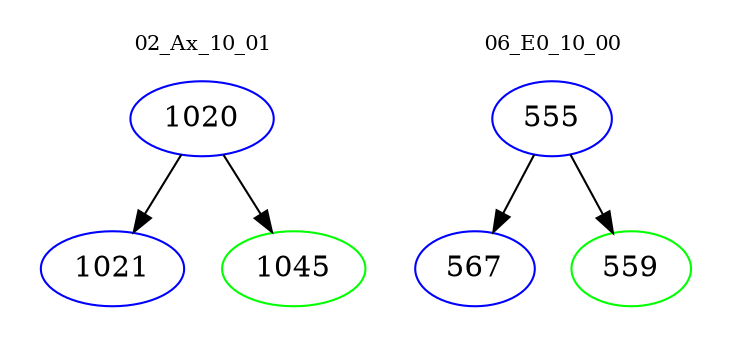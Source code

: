 digraph{
subgraph cluster_0 {
color = white
label = "02_Ax_10_01";
fontsize=10;
T0_1020 [label="1020", color="blue"]
T0_1020 -> T0_1021 [color="black"]
T0_1021 [label="1021", color="blue"]
T0_1020 -> T0_1045 [color="black"]
T0_1045 [label="1045", color="green"]
}
subgraph cluster_1 {
color = white
label = "06_E0_10_00";
fontsize=10;
T1_555 [label="555", color="blue"]
T1_555 -> T1_567 [color="black"]
T1_567 [label="567", color="blue"]
T1_555 -> T1_559 [color="black"]
T1_559 [label="559", color="green"]
}
}
